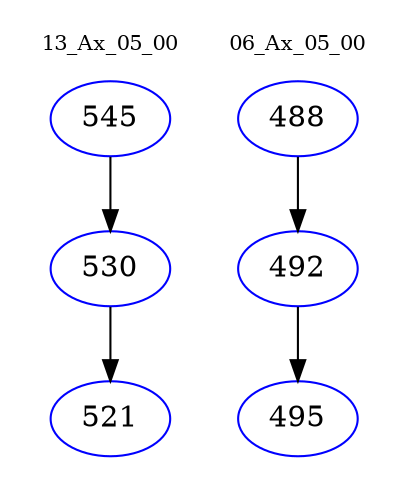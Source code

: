 digraph{
subgraph cluster_0 {
color = white
label = "13_Ax_05_00";
fontsize=10;
T0_545 [label="545", color="blue"]
T0_545 -> T0_530 [color="black"]
T0_530 [label="530", color="blue"]
T0_530 -> T0_521 [color="black"]
T0_521 [label="521", color="blue"]
}
subgraph cluster_1 {
color = white
label = "06_Ax_05_00";
fontsize=10;
T1_488 [label="488", color="blue"]
T1_488 -> T1_492 [color="black"]
T1_492 [label="492", color="blue"]
T1_492 -> T1_495 [color="black"]
T1_495 [label="495", color="blue"]
}
}
